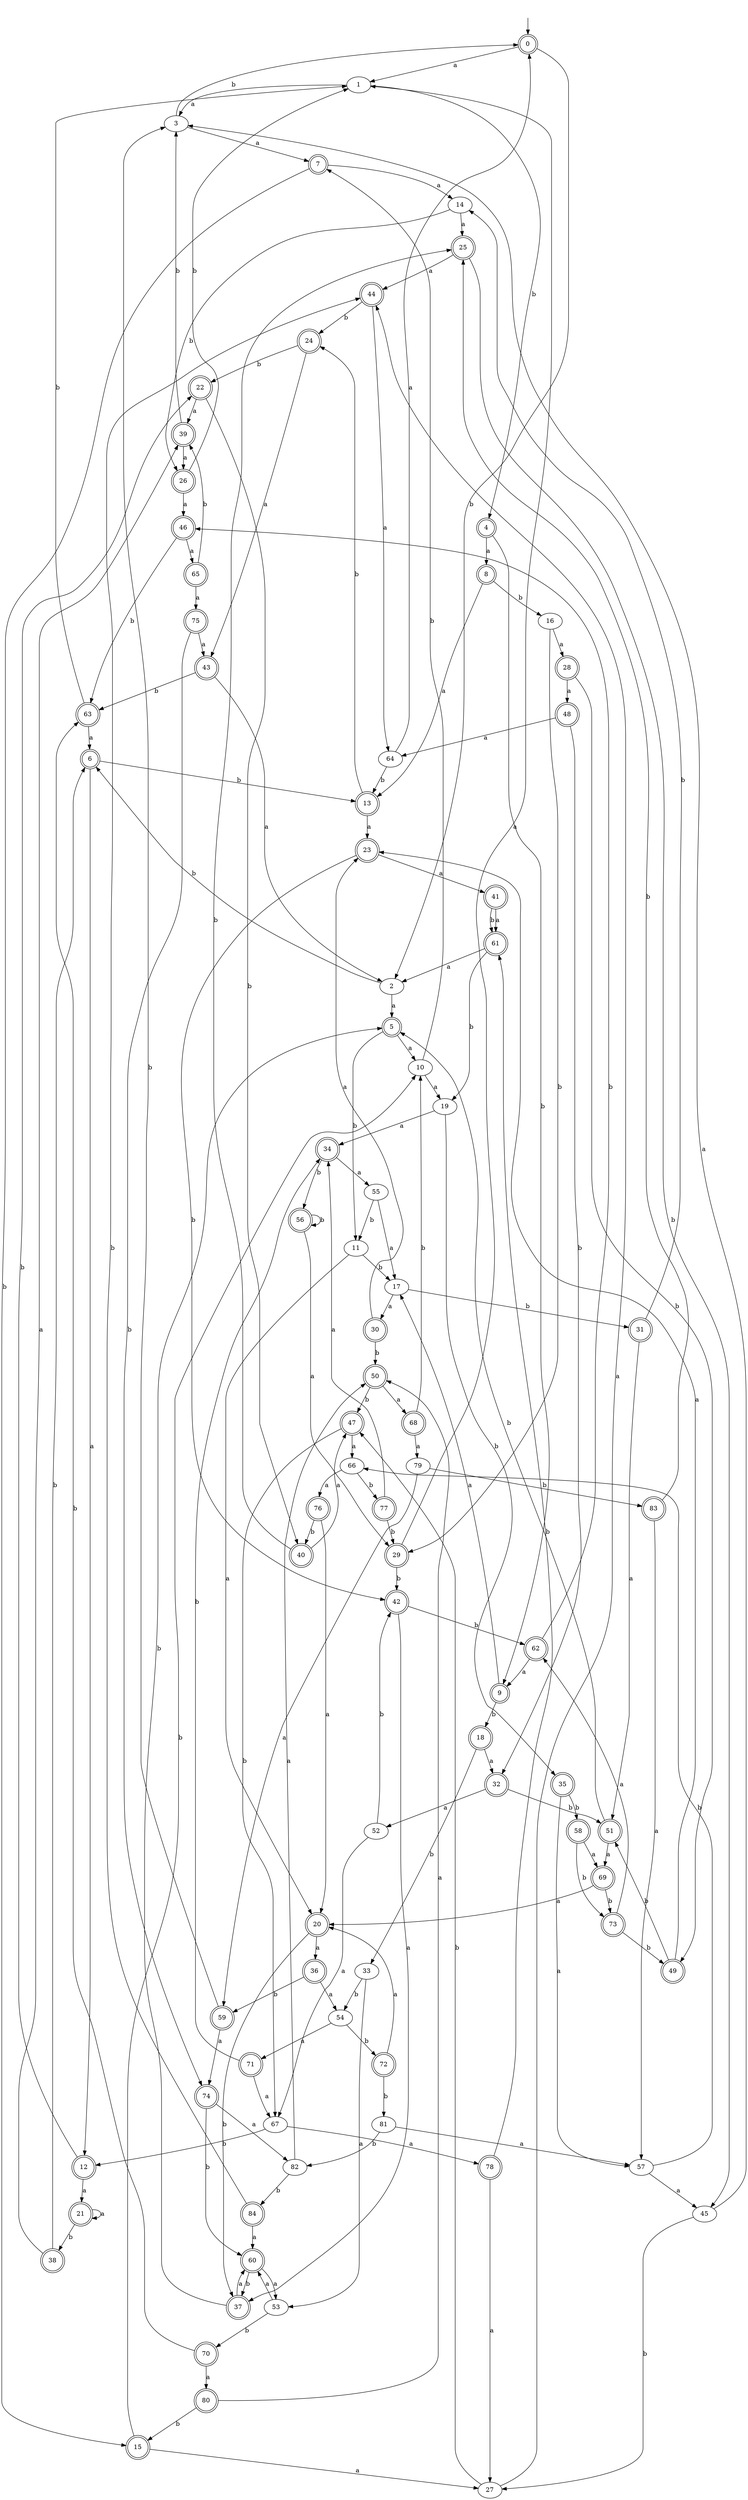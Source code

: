 digraph RandomDFA {
  __start0 [label="", shape=none];
  __start0 -> 0 [label=""];
  0 [shape=circle] [shape=doublecircle]
  0 -> 1 [label="a"]
  0 -> 2 [label="b"]
  1
  1 -> 3 [label="a"]
  1 -> 4 [label="b"]
  2
  2 -> 5 [label="a"]
  2 -> 6 [label="b"]
  3
  3 -> 7 [label="a"]
  3 -> 0 [label="b"]
  4 [shape=doublecircle]
  4 -> 8 [label="a"]
  4 -> 9 [label="b"]
  5 [shape=doublecircle]
  5 -> 10 [label="a"]
  5 -> 11 [label="b"]
  6 [shape=doublecircle]
  6 -> 12 [label="a"]
  6 -> 13 [label="b"]
  7 [shape=doublecircle]
  7 -> 14 [label="a"]
  7 -> 15 [label="b"]
  8 [shape=doublecircle]
  8 -> 13 [label="a"]
  8 -> 16 [label="b"]
  9 [shape=doublecircle]
  9 -> 17 [label="a"]
  9 -> 18 [label="b"]
  10
  10 -> 19 [label="a"]
  10 -> 7 [label="b"]
  11
  11 -> 20 [label="a"]
  11 -> 17 [label="b"]
  12 [shape=doublecircle]
  12 -> 21 [label="a"]
  12 -> 22 [label="b"]
  13 [shape=doublecircle]
  13 -> 23 [label="a"]
  13 -> 24 [label="b"]
  14
  14 -> 25 [label="a"]
  14 -> 26 [label="b"]
  15 [shape=doublecircle]
  15 -> 27 [label="a"]
  15 -> 10 [label="b"]
  16
  16 -> 28 [label="a"]
  16 -> 29 [label="b"]
  17
  17 -> 30 [label="a"]
  17 -> 31 [label="b"]
  18 [shape=doublecircle]
  18 -> 32 [label="a"]
  18 -> 33 [label="b"]
  19
  19 -> 34 [label="a"]
  19 -> 35 [label="b"]
  20 [shape=doublecircle]
  20 -> 36 [label="a"]
  20 -> 37 [label="b"]
  21 [shape=doublecircle]
  21 -> 21 [label="a"]
  21 -> 38 [label="b"]
  22 [shape=doublecircle]
  22 -> 39 [label="a"]
  22 -> 40 [label="b"]
  23 [shape=doublecircle]
  23 -> 41 [label="a"]
  23 -> 42 [label="b"]
  24 [shape=doublecircle]
  24 -> 43 [label="a"]
  24 -> 22 [label="b"]
  25 [shape=doublecircle]
  25 -> 44 [label="a"]
  25 -> 45 [label="b"]
  26 [shape=doublecircle]
  26 -> 46 [label="a"]
  26 -> 1 [label="b"]
  27
  27 -> 44 [label="a"]
  27 -> 47 [label="b"]
  28 [shape=doublecircle]
  28 -> 48 [label="a"]
  28 -> 49 [label="b"]
  29 [shape=doublecircle]
  29 -> 1 [label="a"]
  29 -> 42 [label="b"]
  30 [shape=doublecircle]
  30 -> 23 [label="a"]
  30 -> 50 [label="b"]
  31 [shape=doublecircle]
  31 -> 51 [label="a"]
  31 -> 14 [label="b"]
  32 [shape=doublecircle]
  32 -> 52 [label="a"]
  32 -> 51 [label="b"]
  33
  33 -> 53 [label="a"]
  33 -> 54 [label="b"]
  34 [shape=doublecircle]
  34 -> 55 [label="a"]
  34 -> 56 [label="b"]
  35 [shape=doublecircle]
  35 -> 57 [label="a"]
  35 -> 58 [label="b"]
  36 [shape=doublecircle]
  36 -> 54 [label="a"]
  36 -> 59 [label="b"]
  37 [shape=doublecircle]
  37 -> 60 [label="a"]
  37 -> 5 [label="b"]
  38 [shape=doublecircle]
  38 -> 39 [label="a"]
  38 -> 6 [label="b"]
  39 [shape=doublecircle]
  39 -> 26 [label="a"]
  39 -> 3 [label="b"]
  40 [shape=doublecircle]
  40 -> 47 [label="a"]
  40 -> 25 [label="b"]
  41 [shape=doublecircle]
  41 -> 61 [label="a"]
  41 -> 61 [label="b"]
  42 [shape=doublecircle]
  42 -> 37 [label="a"]
  42 -> 62 [label="b"]
  43 [shape=doublecircle]
  43 -> 2 [label="a"]
  43 -> 63 [label="b"]
  44 [shape=doublecircle]
  44 -> 64 [label="a"]
  44 -> 24 [label="b"]
  45
  45 -> 3 [label="a"]
  45 -> 27 [label="b"]
  46 [shape=doublecircle]
  46 -> 65 [label="a"]
  46 -> 63 [label="b"]
  47 [shape=doublecircle]
  47 -> 66 [label="a"]
  47 -> 67 [label="b"]
  48 [shape=doublecircle]
  48 -> 64 [label="a"]
  48 -> 32 [label="b"]
  49 [shape=doublecircle]
  49 -> 23 [label="a"]
  49 -> 51 [label="b"]
  50 [shape=doublecircle]
  50 -> 68 [label="a"]
  50 -> 47 [label="b"]
  51 [shape=doublecircle]
  51 -> 69 [label="a"]
  51 -> 5 [label="b"]
  52
  52 -> 67 [label="a"]
  52 -> 42 [label="b"]
  53
  53 -> 60 [label="a"]
  53 -> 70 [label="b"]
  54
  54 -> 71 [label="a"]
  54 -> 72 [label="b"]
  55
  55 -> 17 [label="a"]
  55 -> 11 [label="b"]
  56 [shape=doublecircle]
  56 -> 29 [label="a"]
  56 -> 56 [label="b"]
  57
  57 -> 45 [label="a"]
  57 -> 66 [label="b"]
  58 [shape=doublecircle]
  58 -> 69 [label="a"]
  58 -> 73 [label="b"]
  59 [shape=doublecircle]
  59 -> 74 [label="a"]
  59 -> 3 [label="b"]
  60 [shape=doublecircle]
  60 -> 53 [label="a"]
  60 -> 37 [label="b"]
  61 [shape=doublecircle]
  61 -> 2 [label="a"]
  61 -> 19 [label="b"]
  62 [shape=doublecircle]
  62 -> 9 [label="a"]
  62 -> 46 [label="b"]
  63 [shape=doublecircle]
  63 -> 6 [label="a"]
  63 -> 1 [label="b"]
  64
  64 -> 0 [label="a"]
  64 -> 13 [label="b"]
  65 [shape=doublecircle]
  65 -> 75 [label="a"]
  65 -> 39 [label="b"]
  66
  66 -> 76 [label="a"]
  66 -> 77 [label="b"]
  67
  67 -> 78 [label="a"]
  67 -> 12 [label="b"]
  68 [shape=doublecircle]
  68 -> 79 [label="a"]
  68 -> 10 [label="b"]
  69 [shape=doublecircle]
  69 -> 20 [label="a"]
  69 -> 73 [label="b"]
  70 [shape=doublecircle]
  70 -> 80 [label="a"]
  70 -> 63 [label="b"]
  71 [shape=doublecircle]
  71 -> 67 [label="a"]
  71 -> 34 [label="b"]
  72 [shape=doublecircle]
  72 -> 20 [label="a"]
  72 -> 81 [label="b"]
  73 [shape=doublecircle]
  73 -> 62 [label="a"]
  73 -> 49 [label="b"]
  74 [shape=doublecircle]
  74 -> 82 [label="a"]
  74 -> 60 [label="b"]
  75 [shape=doublecircle]
  75 -> 43 [label="a"]
  75 -> 74 [label="b"]
  76 [shape=doublecircle]
  76 -> 20 [label="a"]
  76 -> 40 [label="b"]
  77 [shape=doublecircle]
  77 -> 34 [label="a"]
  77 -> 29 [label="b"]
  78 [shape=doublecircle]
  78 -> 27 [label="a"]
  78 -> 61 [label="b"]
  79
  79 -> 59 [label="a"]
  79 -> 83 [label="b"]
  80 [shape=doublecircle]
  80 -> 50 [label="a"]
  80 -> 15 [label="b"]
  81
  81 -> 57 [label="a"]
  81 -> 82 [label="b"]
  82
  82 -> 50 [label="a"]
  82 -> 84 [label="b"]
  83 [shape=doublecircle]
  83 -> 57 [label="a"]
  83 -> 25 [label="b"]
  84 [shape=doublecircle]
  84 -> 60 [label="a"]
  84 -> 44 [label="b"]
}
